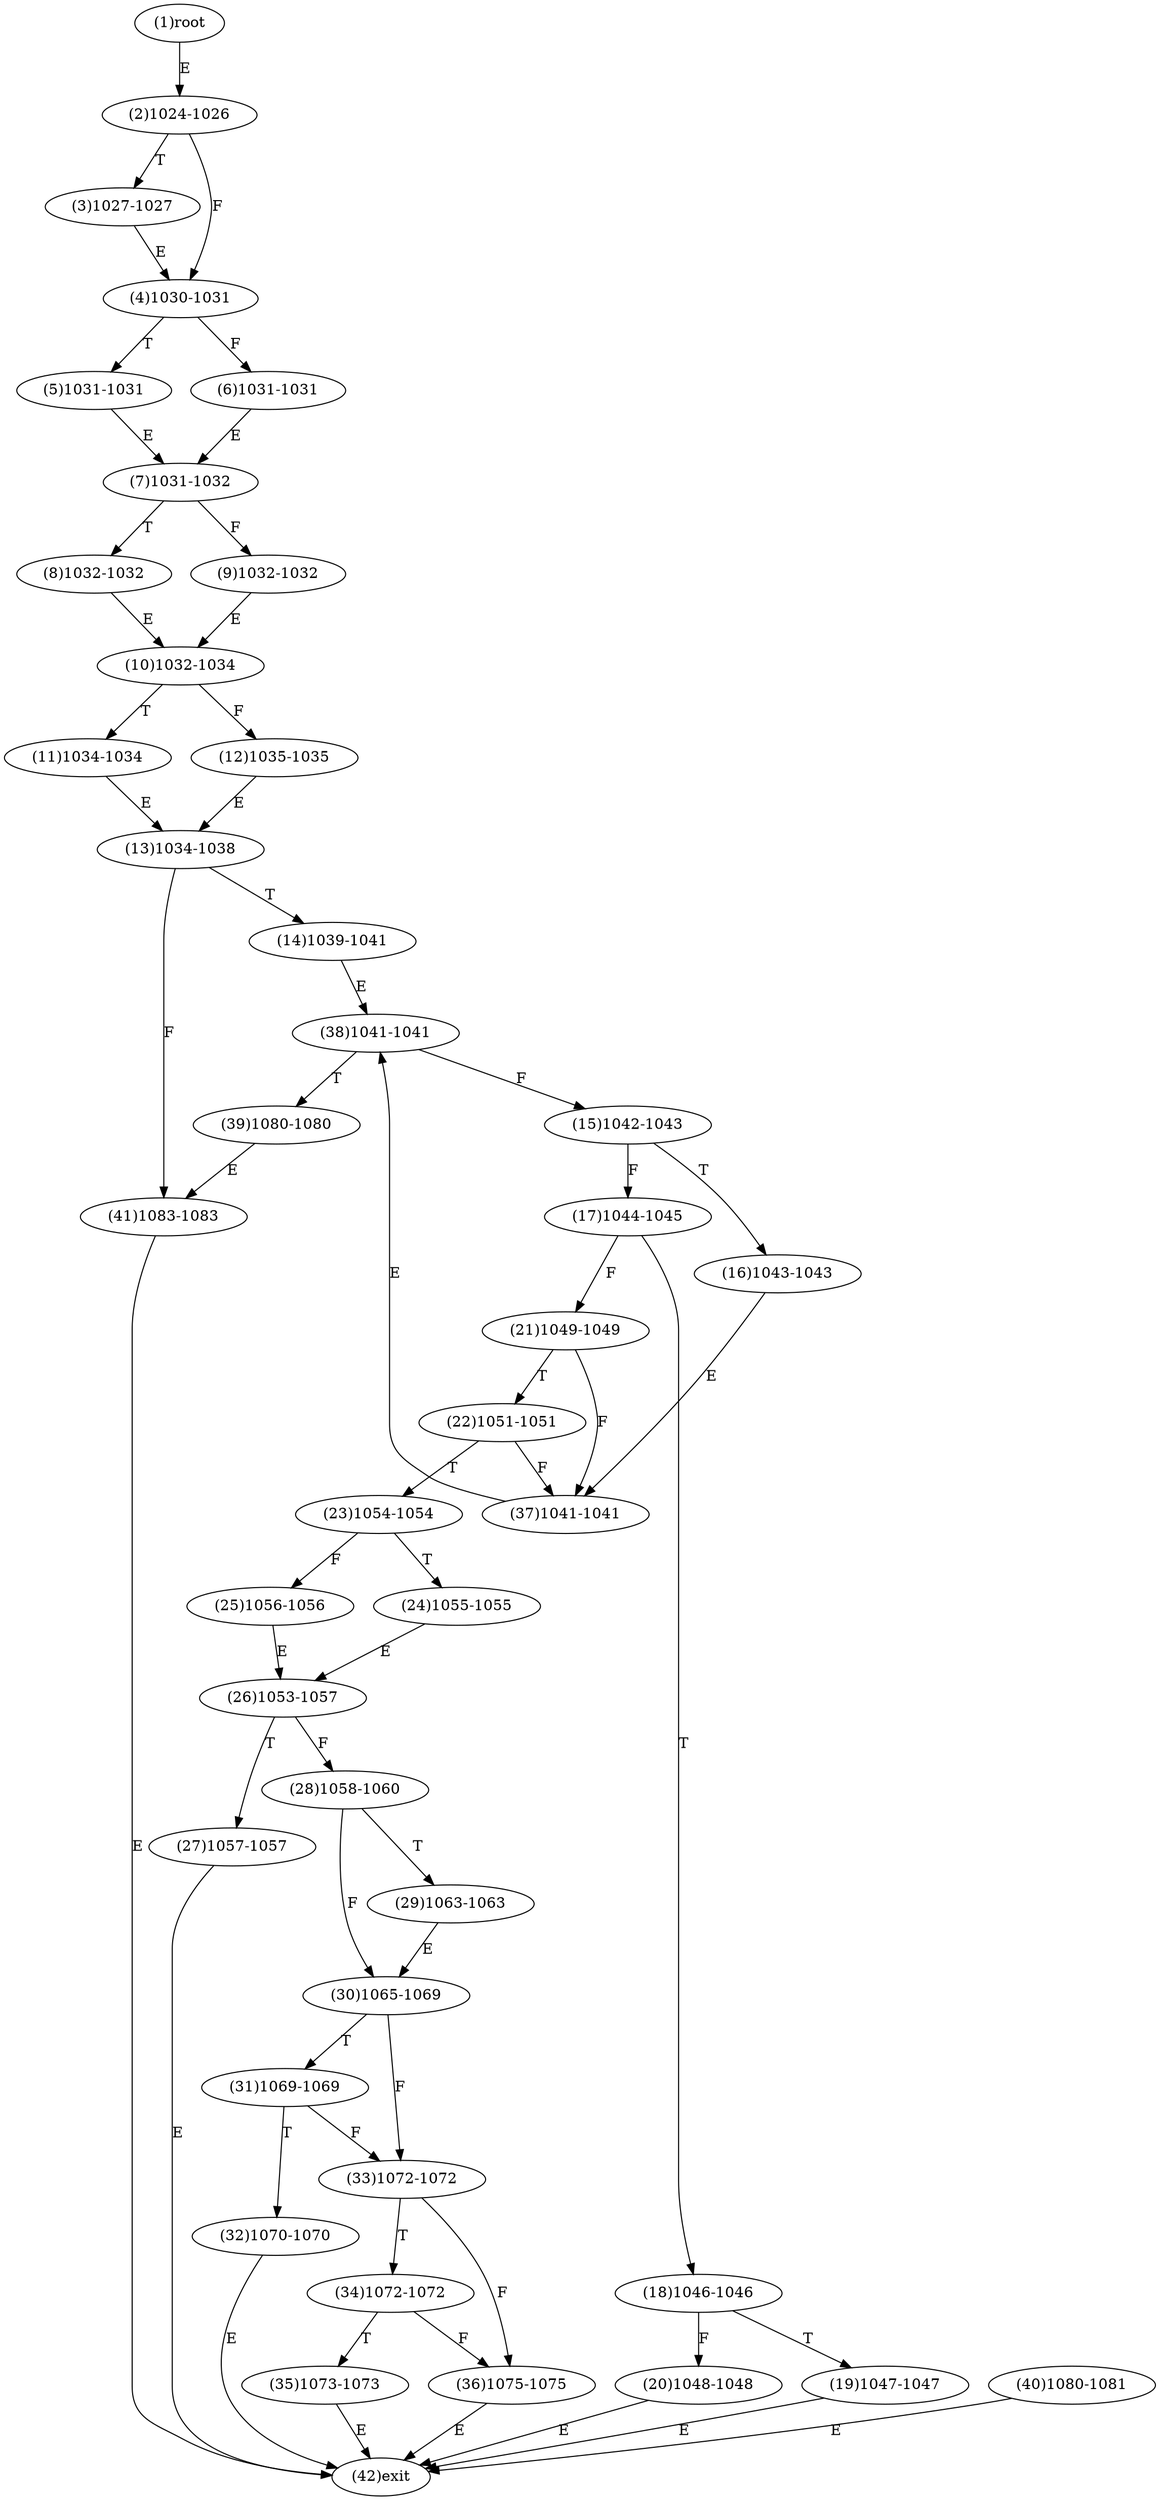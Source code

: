 digraph "" { 
1[ label="(1)root"];
2[ label="(2)1024-1026"];
3[ label="(3)1027-1027"];
4[ label="(4)1030-1031"];
5[ label="(5)1031-1031"];
6[ label="(6)1031-1031"];
7[ label="(7)1031-1032"];
8[ label="(8)1032-1032"];
9[ label="(9)1032-1032"];
10[ label="(10)1032-1034"];
11[ label="(11)1034-1034"];
12[ label="(12)1035-1035"];
13[ label="(13)1034-1038"];
14[ label="(14)1039-1041"];
15[ label="(15)1042-1043"];
17[ label="(17)1044-1045"];
16[ label="(16)1043-1043"];
19[ label="(19)1047-1047"];
18[ label="(18)1046-1046"];
21[ label="(21)1049-1049"];
20[ label="(20)1048-1048"];
23[ label="(23)1054-1054"];
22[ label="(22)1051-1051"];
25[ label="(25)1056-1056"];
24[ label="(24)1055-1055"];
27[ label="(27)1057-1057"];
26[ label="(26)1053-1057"];
29[ label="(29)1063-1063"];
28[ label="(28)1058-1060"];
31[ label="(31)1069-1069"];
30[ label="(30)1065-1069"];
34[ label="(34)1072-1072"];
35[ label="(35)1073-1073"];
32[ label="(32)1070-1070"];
33[ label="(33)1072-1072"];
38[ label="(38)1041-1041"];
39[ label="(39)1080-1080"];
36[ label="(36)1075-1075"];
37[ label="(37)1041-1041"];
42[ label="(42)exit"];
40[ label="(40)1080-1081"];
41[ label="(41)1083-1083"];
1->2[ label="E"];
2->4[ label="F"];
2->3[ label="T"];
3->4[ label="E"];
4->6[ label="F"];
4->5[ label="T"];
5->7[ label="E"];
6->7[ label="E"];
7->9[ label="F"];
7->8[ label="T"];
8->10[ label="E"];
9->10[ label="E"];
10->12[ label="F"];
10->11[ label="T"];
11->13[ label="E"];
12->13[ label="E"];
13->41[ label="F"];
13->14[ label="T"];
14->38[ label="E"];
15->17[ label="F"];
15->16[ label="T"];
16->37[ label="E"];
17->21[ label="F"];
17->18[ label="T"];
18->20[ label="F"];
18->19[ label="T"];
19->42[ label="E"];
20->42[ label="E"];
21->37[ label="F"];
21->22[ label="T"];
22->37[ label="F"];
22->23[ label="T"];
23->25[ label="F"];
23->24[ label="T"];
24->26[ label="E"];
25->26[ label="E"];
26->28[ label="F"];
26->27[ label="T"];
27->42[ label="E"];
28->30[ label="F"];
28->29[ label="T"];
29->30[ label="E"];
30->33[ label="F"];
30->31[ label="T"];
31->33[ label="F"];
31->32[ label="T"];
32->42[ label="E"];
33->36[ label="F"];
33->34[ label="T"];
34->36[ label="F"];
34->35[ label="T"];
35->42[ label="E"];
36->42[ label="E"];
37->38[ label="E"];
38->15[ label="F"];
38->39[ label="T"];
39->41[ label="E"];
40->42[ label="E"];
41->42[ label="E"];
}